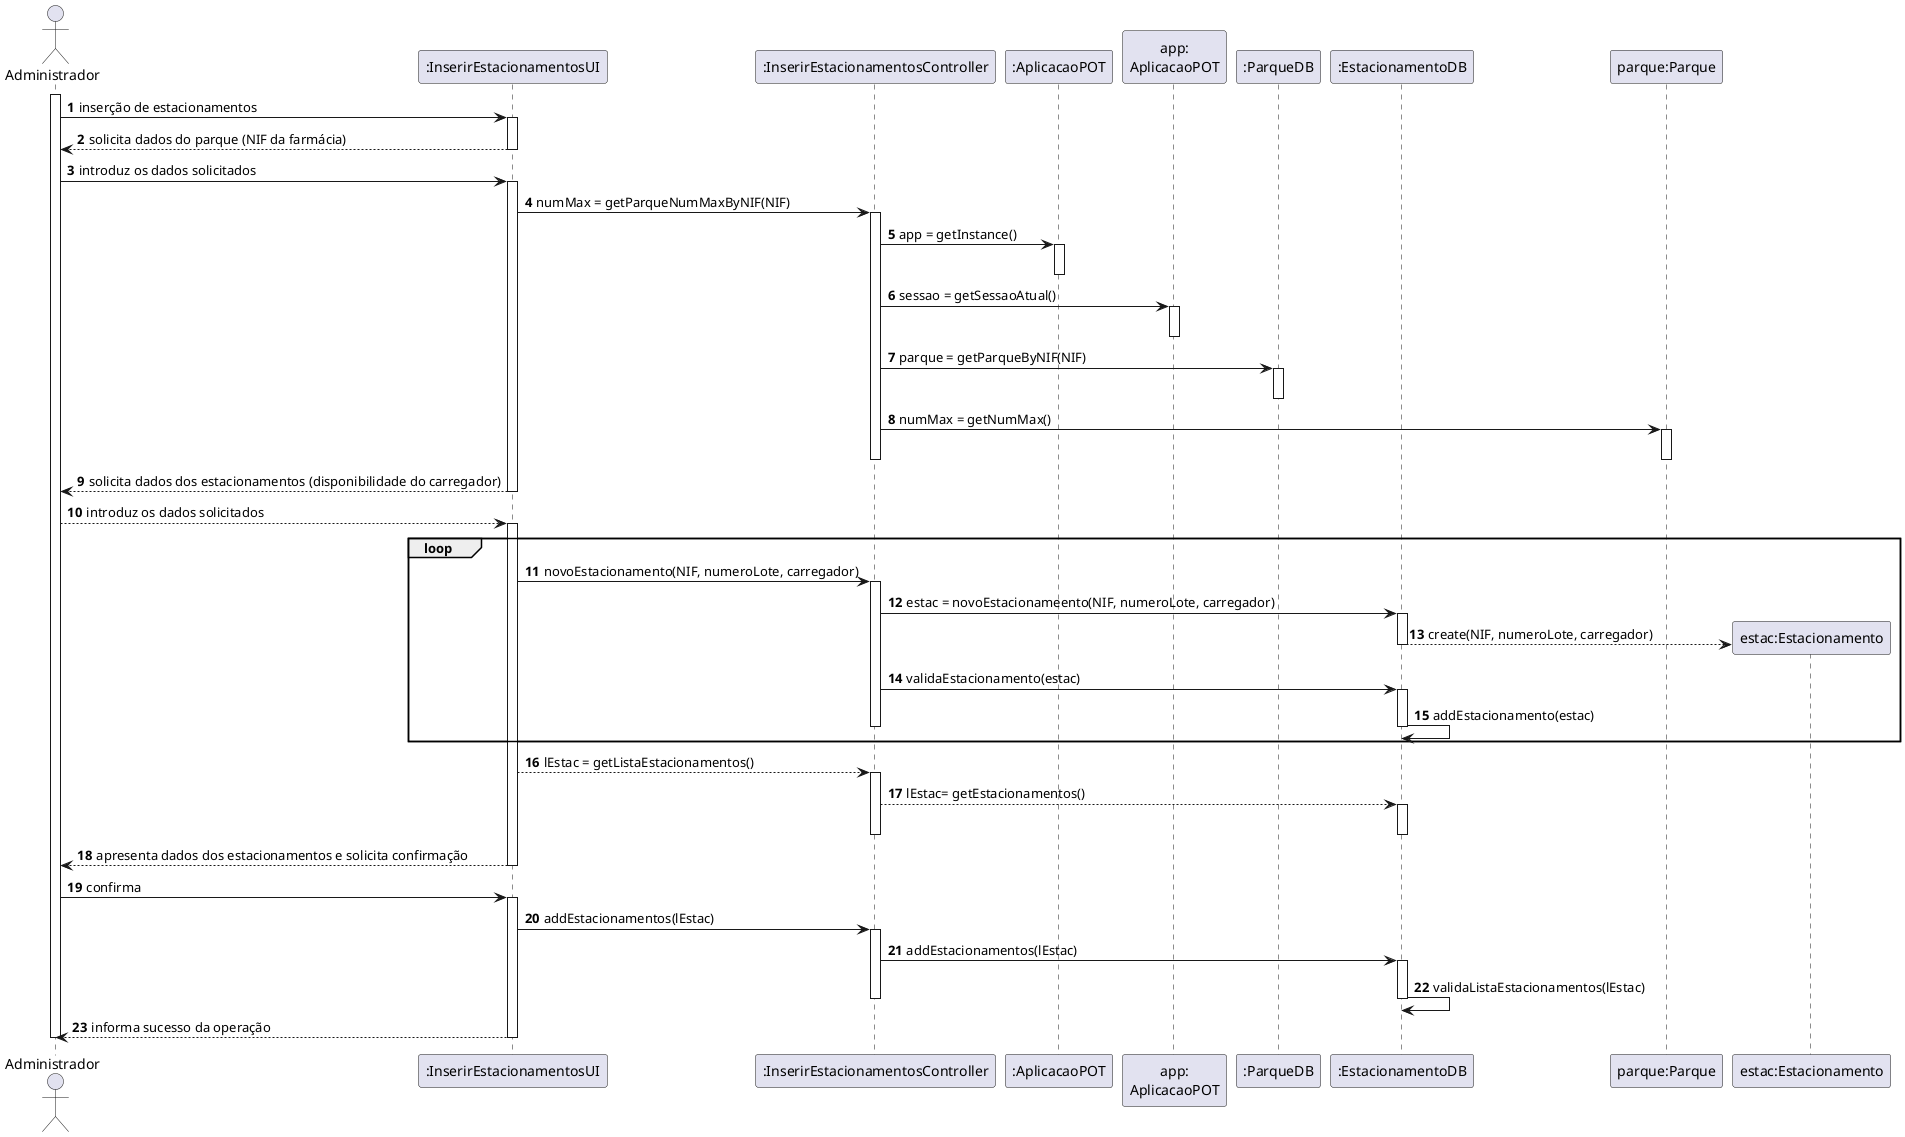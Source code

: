 @startuml
autonumber

actor "Administrador" as ADM
participant ":InserirEstacionamentosUI" as UI
participant ":InserirEstacionamentosController" as CTL
participant ":AplicacaoPOT" as _APP
participant "app:\nAplicacaoPOT" as APP
participant ":ParqueDB" as PDB
participant ":EstacionamentoDB" as EDB
participant "parque:Parque" as PARK
participant "estac:Estacionamento" as ESTAC

activate ADM
ADM -> UI : inserção de estacionamentos
activate UI
UI --> ADM : solicita dados do parque (NIF da farmácia)
deactivate UI

ADM -> UI : introduz os dados solicitados

activate UI
UI -> CTL : numMax = getParqueNumMaxByNIF(NIF)
activate CTL
CTL -> _APP : app = getInstance()
activate _APP
deactivate _APP
CTL -> APP : sessao = getSessaoAtual()
activate APP
deactivate APP

CTL -> PDB : parque = getParqueByNIF(NIF)
activate PDB
deactivate PDB

CTL -> PARK : numMax = getNumMax()
activate PARK
deactivate PARK
deactivate CTL

UI --> ADM : solicita dados dos estacionamentos (disponibilidade do carregador)
deactivate UI

ADM --> UI : introduz os dados solicitados
activate UI

loop
UI -> CTL : novoEstacionamento(NIF, numeroLote, carregador)
activate CTL

CTL -> EDB: estac = novoEstacionameento(NIF, numeroLote, carregador)
activate EDB

EDB --> ESTAC ** : create(NIF, numeroLote, carregador)

deactivate EDB

CTL -> EDB : validaEstacionamento(estac)
activate EDB
EDB -> EDB : addEstacionamento(estac)
deactivate EDB

deactivate CTL
end

UI --> CTL : lEstac = getListaEstacionamentos()
activate CTL
CTL --> EDB : lEstac= getEstacionamentos()
activate EDB
deactivate EDB
deactivate CTL

UI --> ADM : apresenta dados dos estacionamentos e solicita confirmação
deactivate UI
ADM -> UI : confirma
activate UI
UI -> CTL : addEstacionamentos(lEstac)

activate CTL
CTL -> EDB :addEstacionamentos(lEstac)
activate EDB

EDB -> EDB : validaListaEstacionamentos(lEstac)
deactivate EDB
deactivate CTL
UI --> ADM: informa sucesso da operação

deactivate UI
deactivate ADM
@enduml
